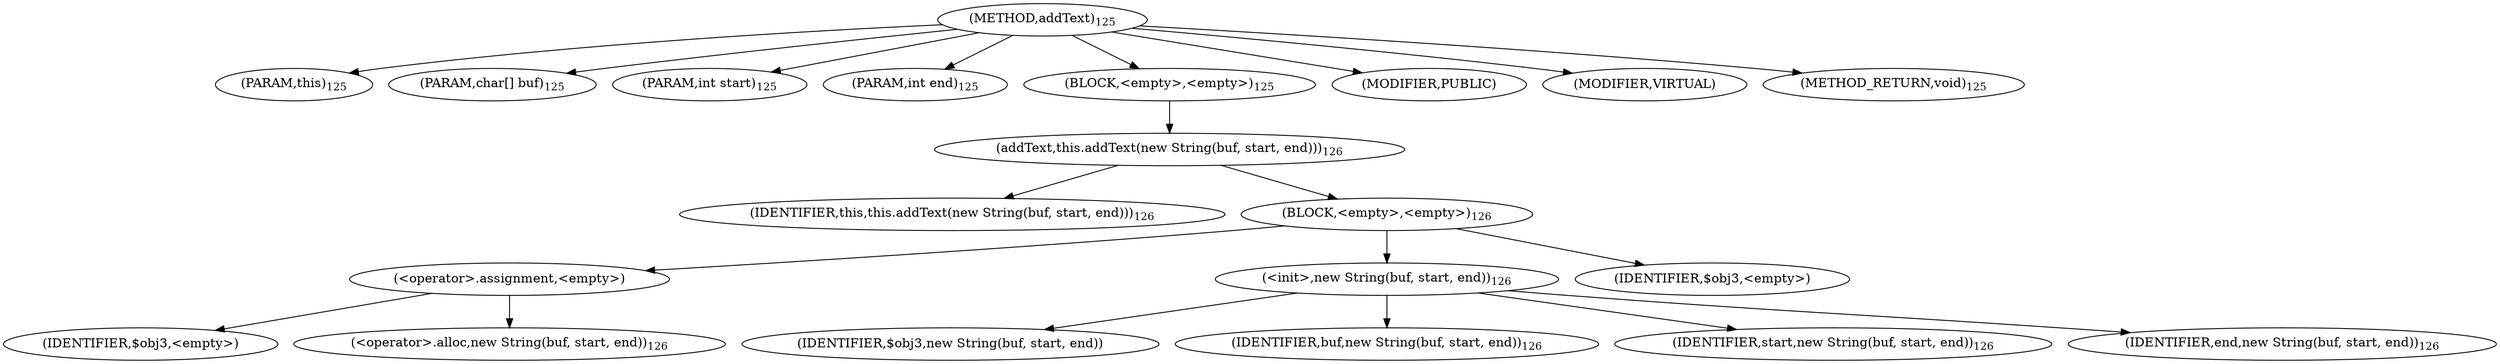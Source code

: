 digraph "addText" {  
"147" [label = <(METHOD,addText)<SUB>125</SUB>> ]
"6" [label = <(PARAM,this)<SUB>125</SUB>> ]
"148" [label = <(PARAM,char[] buf)<SUB>125</SUB>> ]
"149" [label = <(PARAM,int start)<SUB>125</SUB>> ]
"150" [label = <(PARAM,int end)<SUB>125</SUB>> ]
"151" [label = <(BLOCK,&lt;empty&gt;,&lt;empty&gt;)<SUB>125</SUB>> ]
"152" [label = <(addText,this.addText(new String(buf, start, end)))<SUB>126</SUB>> ]
"5" [label = <(IDENTIFIER,this,this.addText(new String(buf, start, end)))<SUB>126</SUB>> ]
"153" [label = <(BLOCK,&lt;empty&gt;,&lt;empty&gt;)<SUB>126</SUB>> ]
"154" [label = <(&lt;operator&gt;.assignment,&lt;empty&gt;)> ]
"155" [label = <(IDENTIFIER,$obj3,&lt;empty&gt;)> ]
"156" [label = <(&lt;operator&gt;.alloc,new String(buf, start, end))<SUB>126</SUB>> ]
"157" [label = <(&lt;init&gt;,new String(buf, start, end))<SUB>126</SUB>> ]
"158" [label = <(IDENTIFIER,$obj3,new String(buf, start, end))> ]
"159" [label = <(IDENTIFIER,buf,new String(buf, start, end))<SUB>126</SUB>> ]
"160" [label = <(IDENTIFIER,start,new String(buf, start, end))<SUB>126</SUB>> ]
"161" [label = <(IDENTIFIER,end,new String(buf, start, end))<SUB>126</SUB>> ]
"162" [label = <(IDENTIFIER,$obj3,&lt;empty&gt;)> ]
"163" [label = <(MODIFIER,PUBLIC)> ]
"164" [label = <(MODIFIER,VIRTUAL)> ]
"165" [label = <(METHOD_RETURN,void)<SUB>125</SUB>> ]
  "147" -> "6" 
  "147" -> "148" 
  "147" -> "149" 
  "147" -> "150" 
  "147" -> "151" 
  "147" -> "163" 
  "147" -> "164" 
  "147" -> "165" 
  "151" -> "152" 
  "152" -> "5" 
  "152" -> "153" 
  "153" -> "154" 
  "153" -> "157" 
  "153" -> "162" 
  "154" -> "155" 
  "154" -> "156" 
  "157" -> "158" 
  "157" -> "159" 
  "157" -> "160" 
  "157" -> "161" 
}

